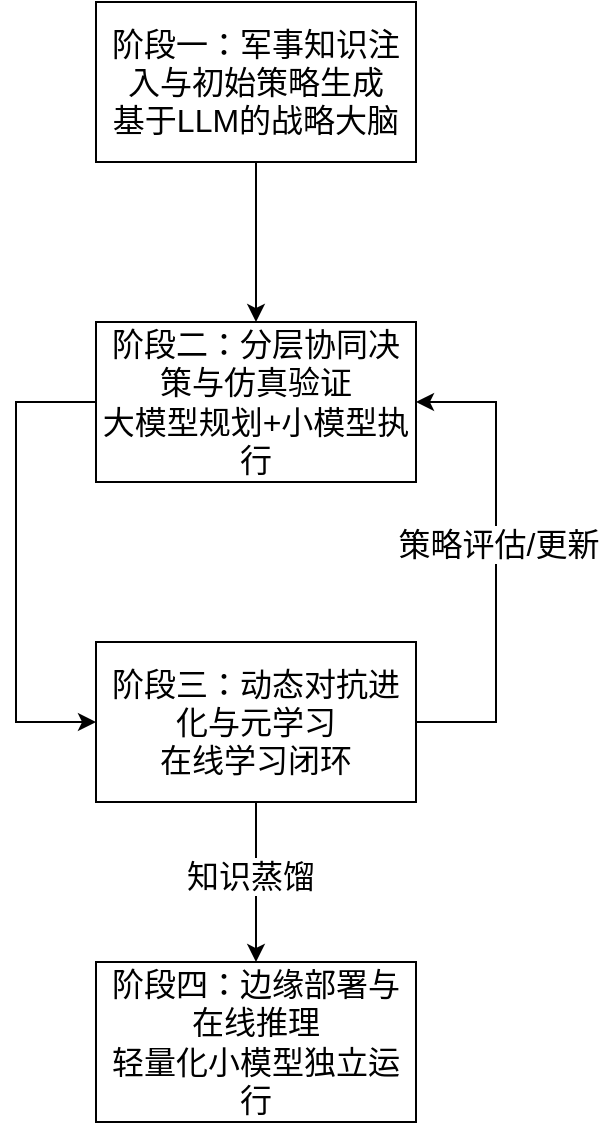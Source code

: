 <mxfile version="28.1.2">
  <diagram name="第 1 页" id="iU8WSVMAzeRID1As9RI6">
    <mxGraphModel dx="776" dy="1138" grid="1" gridSize="10" guides="1" tooltips="1" connect="1" arrows="1" fold="1" page="1" pageScale="1" pageWidth="5000" pageHeight="5000" math="0" shadow="0">
      <root>
        <mxCell id="0" />
        <mxCell id="1" parent="0" />
        <mxCell id="EAB0HQsGv5KRgOdUg2jY-5" style="edgeStyle=orthogonalEdgeStyle;rounded=0;orthogonalLoop=1;jettySize=auto;html=1;entryX=0.5;entryY=0;entryDx=0;entryDy=0;fontSize=16;" edge="1" parent="1" source="EAB0HQsGv5KRgOdUg2jY-1" target="EAB0HQsGv5KRgOdUg2jY-2">
          <mxGeometry relative="1" as="geometry" />
        </mxCell>
        <mxCell id="EAB0HQsGv5KRgOdUg2jY-1" value="阶段一：军事知识注入与初始策略生成&lt;div&gt;基于LLM的战略大脑&lt;/div&gt;" style="rounded=0;whiteSpace=wrap;html=1;fontSize=16;" vertex="1" parent="1">
          <mxGeometry x="240" y="80" width="160" height="80" as="geometry" />
        </mxCell>
        <mxCell id="EAB0HQsGv5KRgOdUg2jY-6" style="edgeStyle=orthogonalEdgeStyle;rounded=0;orthogonalLoop=1;jettySize=auto;html=1;entryX=0;entryY=0.5;entryDx=0;entryDy=0;fontSize=16;" edge="1" parent="1" source="EAB0HQsGv5KRgOdUg2jY-2" target="EAB0HQsGv5KRgOdUg2jY-3">
          <mxGeometry relative="1" as="geometry">
            <Array as="points">
              <mxPoint x="200" y="280" />
              <mxPoint x="200" y="440" />
            </Array>
          </mxGeometry>
        </mxCell>
        <mxCell id="EAB0HQsGv5KRgOdUg2jY-2" value="阶段二：分层协同决策与仿真验证&lt;div&gt;大模型规划+小模型执行&lt;/div&gt;" style="rounded=0;whiteSpace=wrap;html=1;fontSize=16;" vertex="1" parent="1">
          <mxGeometry x="240" y="240" width="160" height="80" as="geometry" />
        </mxCell>
        <mxCell id="EAB0HQsGv5KRgOdUg2jY-7" style="edgeStyle=orthogonalEdgeStyle;rounded=0;orthogonalLoop=1;jettySize=auto;html=1;entryX=1;entryY=0.5;entryDx=0;entryDy=0;fontSize=16;" edge="1" parent="1" source="EAB0HQsGv5KRgOdUg2jY-3" target="EAB0HQsGv5KRgOdUg2jY-2">
          <mxGeometry relative="1" as="geometry">
            <Array as="points">
              <mxPoint x="440" y="440" />
              <mxPoint x="440" y="280" />
            </Array>
          </mxGeometry>
        </mxCell>
        <mxCell id="EAB0HQsGv5KRgOdUg2jY-8" value="策略评估/更新" style="edgeLabel;html=1;align=center;verticalAlign=middle;resizable=0;points=[];fontSize=16;" vertex="1" connectable="0" parent="EAB0HQsGv5KRgOdUg2jY-7">
          <mxGeometry x="0.075" y="-1" relative="1" as="geometry">
            <mxPoint as="offset" />
          </mxGeometry>
        </mxCell>
        <mxCell id="EAB0HQsGv5KRgOdUg2jY-9" style="edgeStyle=orthogonalEdgeStyle;rounded=0;orthogonalLoop=1;jettySize=auto;html=1;entryX=0.5;entryY=0;entryDx=0;entryDy=0;fontSize=16;" edge="1" parent="1" source="EAB0HQsGv5KRgOdUg2jY-3" target="EAB0HQsGv5KRgOdUg2jY-4">
          <mxGeometry relative="1" as="geometry" />
        </mxCell>
        <mxCell id="EAB0HQsGv5KRgOdUg2jY-10" value="知识蒸馏" style="edgeLabel;html=1;align=center;verticalAlign=middle;resizable=0;points=[];fontSize=16;" vertex="1" connectable="0" parent="EAB0HQsGv5KRgOdUg2jY-9">
          <mxGeometry x="-0.075" y="-3" relative="1" as="geometry">
            <mxPoint as="offset" />
          </mxGeometry>
        </mxCell>
        <mxCell id="EAB0HQsGv5KRgOdUg2jY-3" value="阶段三：动态对抗进化与元学习&lt;div&gt;在线学习闭环&lt;/div&gt;" style="rounded=0;whiteSpace=wrap;html=1;fontSize=16;" vertex="1" parent="1">
          <mxGeometry x="240" y="400" width="160" height="80" as="geometry" />
        </mxCell>
        <mxCell id="EAB0HQsGv5KRgOdUg2jY-4" value="阶段四：边缘部署与在线推理&lt;div&gt;轻量化小模型独立运行&lt;/div&gt;" style="rounded=0;whiteSpace=wrap;html=1;fontSize=16;" vertex="1" parent="1">
          <mxGeometry x="240" y="560" width="160" height="80" as="geometry" />
        </mxCell>
      </root>
    </mxGraphModel>
  </diagram>
</mxfile>
